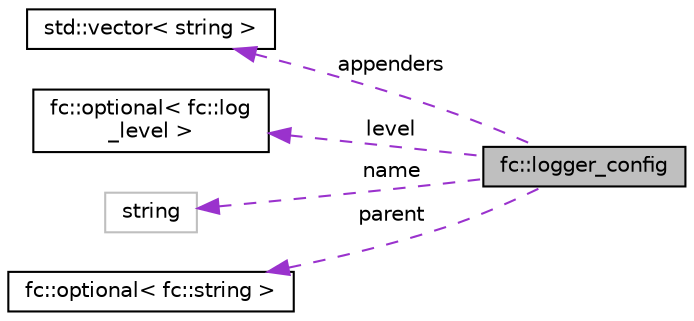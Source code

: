 digraph "fc::logger_config"
{
  edge [fontname="Helvetica",fontsize="10",labelfontname="Helvetica",labelfontsize="10"];
  node [fontname="Helvetica",fontsize="10",shape=record];
  rankdir="LR";
  Node1 [label="fc::logger_config",height=0.2,width=0.4,color="black", fillcolor="grey75", style="filled", fontcolor="black"];
  Node2 -> Node1 [dir="back",color="darkorchid3",fontsize="10",style="dashed",label=" appenders" ];
  Node2 [label="std::vector\< string \>",height=0.2,width=0.4,color="black", fillcolor="white", style="filled",URL="$classstd_1_1vector.html"];
  Node3 -> Node1 [dir="back",color="darkorchid3",fontsize="10",style="dashed",label=" level" ];
  Node3 [label="fc::optional\< fc::log\l_level \>",height=0.2,width=0.4,color="black", fillcolor="white", style="filled",URL="$classfc_1_1optional.html"];
  Node4 -> Node1 [dir="back",color="darkorchid3",fontsize="10",style="dashed",label=" name" ];
  Node4 [label="string",height=0.2,width=0.4,color="grey75", fillcolor="white", style="filled"];
  Node5 -> Node1 [dir="back",color="darkorchid3",fontsize="10",style="dashed",label=" parent" ];
  Node5 [label="fc::optional\< fc::string \>",height=0.2,width=0.4,color="black", fillcolor="white", style="filled",URL="$classfc_1_1optional.html"];
}
